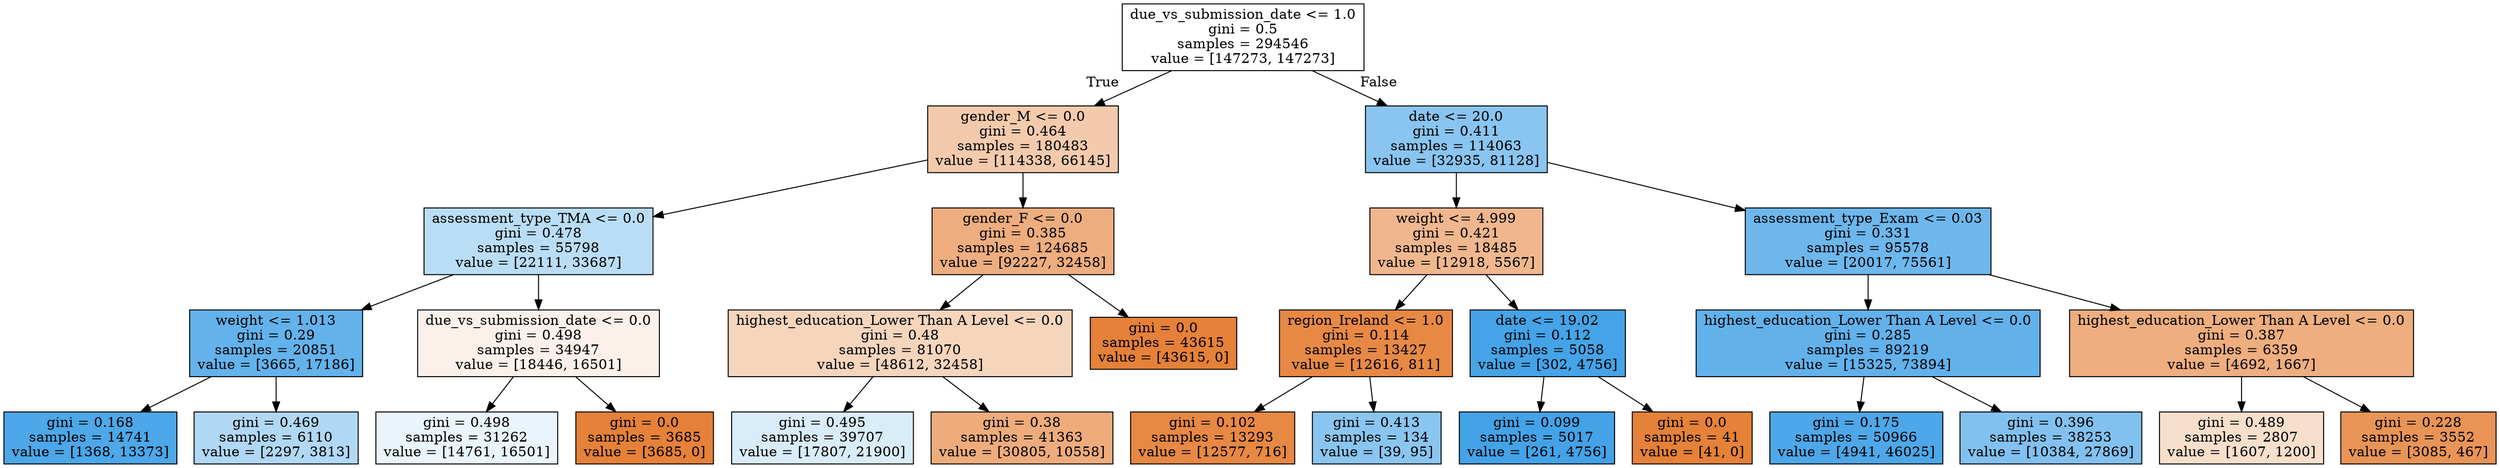 digraph Tree {
node [shape=box, style="filled", color="black"] ;
0 [label="due_vs_submission_date <= 1.0\ngini = 0.5\nsamples = 294546\nvalue = [147273, 147273]", fillcolor="#e5813900"] ;
1 [label="gender_M <= 0.0\ngini = 0.464\nsamples = 180483\nvalue = [114338, 66145]", fillcolor="#e581396b"] ;
0 -> 1 [labeldistance=2.5, labelangle=45, headlabel="True"] ;
2 [label="assessment_type_TMA <= 0.0\ngini = 0.478\nsamples = 55798\nvalue = [22111, 33687]", fillcolor="#399de558"] ;
1 -> 2 ;
3 [label="weight <= 1.013\ngini = 0.29\nsamples = 20851\nvalue = [3665, 17186]", fillcolor="#399de5c9"] ;
2 -> 3 ;
4 [label="gini = 0.168\nsamples = 14741\nvalue = [1368, 13373]", fillcolor="#399de5e5"] ;
3 -> 4 ;
5 [label="gini = 0.469\nsamples = 6110\nvalue = [2297, 3813]", fillcolor="#399de565"] ;
3 -> 5 ;
6 [label="due_vs_submission_date <= 0.0\ngini = 0.498\nsamples = 34947\nvalue = [18446, 16501]", fillcolor="#e581391b"] ;
2 -> 6 ;
7 [label="gini = 0.498\nsamples = 31262\nvalue = [14761, 16501]", fillcolor="#399de51b"] ;
6 -> 7 ;
8 [label="gini = 0.0\nsamples = 3685\nvalue = [3685, 0]", fillcolor="#e58139ff"] ;
6 -> 8 ;
9 [label="gender_F <= 0.0\ngini = 0.385\nsamples = 124685\nvalue = [92227, 32458]", fillcolor="#e58139a5"] ;
1 -> 9 ;
10 [label="highest_education_Lower Than A Level <= 0.0\ngini = 0.48\nsamples = 81070\nvalue = [48612, 32458]", fillcolor="#e5813955"] ;
9 -> 10 ;
11 [label="gini = 0.495\nsamples = 39707\nvalue = [17807, 21900]", fillcolor="#399de530"] ;
10 -> 11 ;
12 [label="gini = 0.38\nsamples = 41363\nvalue = [30805, 10558]", fillcolor="#e58139a8"] ;
10 -> 12 ;
13 [label="gini = 0.0\nsamples = 43615\nvalue = [43615, 0]", fillcolor="#e58139ff"] ;
9 -> 13 ;
14 [label="date <= 20.0\ngini = 0.411\nsamples = 114063\nvalue = [32935, 81128]", fillcolor="#399de597"] ;
0 -> 14 [labeldistance=2.5, labelangle=-45, headlabel="False"] ;
15 [label="weight <= 4.999\ngini = 0.421\nsamples = 18485\nvalue = [12918, 5567]", fillcolor="#e5813991"] ;
14 -> 15 ;
16 [label="region_Ireland <= 1.0\ngini = 0.114\nsamples = 13427\nvalue = [12616, 811]", fillcolor="#e58139ef"] ;
15 -> 16 ;
17 [label="gini = 0.102\nsamples = 13293\nvalue = [12577, 716]", fillcolor="#e58139f0"] ;
16 -> 17 ;
18 [label="gini = 0.413\nsamples = 134\nvalue = [39, 95]", fillcolor="#399de596"] ;
16 -> 18 ;
19 [label="date <= 19.02\ngini = 0.112\nsamples = 5058\nvalue = [302, 4756]", fillcolor="#399de5ef"] ;
15 -> 19 ;
20 [label="gini = 0.099\nsamples = 5017\nvalue = [261, 4756]", fillcolor="#399de5f1"] ;
19 -> 20 ;
21 [label="gini = 0.0\nsamples = 41\nvalue = [41, 0]", fillcolor="#e58139ff"] ;
19 -> 21 ;
22 [label="assessment_type_Exam <= 0.03\ngini = 0.331\nsamples = 95578\nvalue = [20017, 75561]", fillcolor="#399de5bb"] ;
14 -> 22 ;
23 [label="highest_education_Lower Than A Level <= 0.0\ngini = 0.285\nsamples = 89219\nvalue = [15325, 73894]", fillcolor="#399de5ca"] ;
22 -> 23 ;
24 [label="gini = 0.175\nsamples = 50966\nvalue = [4941, 46025]", fillcolor="#399de5e4"] ;
23 -> 24 ;
25 [label="gini = 0.396\nsamples = 38253\nvalue = [10384, 27869]", fillcolor="#399de5a0"] ;
23 -> 25 ;
26 [label="highest_education_Lower Than A Level <= 0.0\ngini = 0.387\nsamples = 6359\nvalue = [4692, 1667]", fillcolor="#e58139a4"] ;
22 -> 26 ;
27 [label="gini = 0.489\nsamples = 2807\nvalue = [1607, 1200]", fillcolor="#e5813941"] ;
26 -> 27 ;
28 [label="gini = 0.228\nsamples = 3552\nvalue = [3085, 467]", fillcolor="#e58139d8"] ;
26 -> 28 ;
}